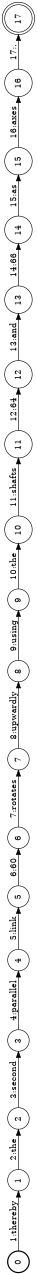 digraph FST {
rankdir = LR;
size = "8.5,11";
label = "";
center = 1;
orientation = Landscape;
ranksep = "0.4";
nodesep = "0.25";
0 [label = "0", shape = circle, style = bold, fontsize = 14]
	0 -> 1 [label = "1:thereby", fontsize = 14];
1 [label = "1", shape = circle, style = solid, fontsize = 14]
	1 -> 2 [label = "2:the", fontsize = 14];
2 [label = "2", shape = circle, style = solid, fontsize = 14]
	2 -> 3 [label = "3:second", fontsize = 14];
3 [label = "3", shape = circle, style = solid, fontsize = 14]
	3 -> 4 [label = "4:parallel", fontsize = 14];
4 [label = "4", shape = circle, style = solid, fontsize = 14]
	4 -> 5 [label = "5:link", fontsize = 14];
5 [label = "5", shape = circle, style = solid, fontsize = 14]
	5 -> 6 [label = "6:60", fontsize = 14];
6 [label = "6", shape = circle, style = solid, fontsize = 14]
	6 -> 7 [label = "7:rotates", fontsize = 14];
7 [label = "7", shape = circle, style = solid, fontsize = 14]
	7 -> 8 [label = "8:upwardly", fontsize = 14];
8 [label = "8", shape = circle, style = solid, fontsize = 14]
	8 -> 9 [label = "9:using", fontsize = 14];
9 [label = "9", shape = circle, style = solid, fontsize = 14]
	9 -> 10 [label = "10:the", fontsize = 14];
10 [label = "10", shape = circle, style = solid, fontsize = 14]
	10 -> 11 [label = "11:shafts", fontsize = 14];
11 [label = "11", shape = circle, style = solid, fontsize = 14]
	11 -> 12 [label = "12:64", fontsize = 14];
12 [label = "12", shape = circle, style = solid, fontsize = 14]
	12 -> 13 [label = "13:and", fontsize = 14];
13 [label = "13", shape = circle, style = solid, fontsize = 14]
	13 -> 14 [label = "14:66", fontsize = 14];
14 [label = "14", shape = circle, style = solid, fontsize = 14]
	14 -> 15 [label = "15:as", fontsize = 14];
15 [label = "15", shape = circle, style = solid, fontsize = 14]
	15 -> 16 [label = "16:axes", fontsize = 14];
16 [label = "16", shape = circle, style = solid, fontsize = 14]
	16 -> 17 [label = "17:.", fontsize = 14];
17 [label = "17", shape = doublecircle, style = solid, fontsize = 14]
}
